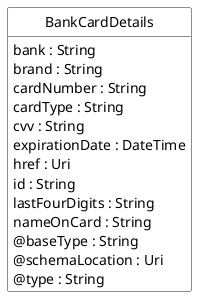 @startuml
hide circle
hide methods
hide stereotype
show <<Enumeration>> stereotype
skinparam class {
   BackgroundColor<<Enumeration>> #E6F5F7
   BackgroundColor<<Ref>> #FFFFE0
   BackgroundColor<<Pivot>> #FFFFFFF
   BackgroundColor<<SimpleType>> #E2F0DA
   BackgroundColor #FCF2E3
}

class BankCardDetails <<Pivot>> {
    bank : String
    brand : String
    cardNumber : String
    cardType : String
    cvv : String
    expirationDate : DateTime
    href : Uri
    id : String
    lastFourDigits : String
    nameOnCard : String
    @baseType : String
    @schemaLocation : Uri
    @type : String
}


@enduml